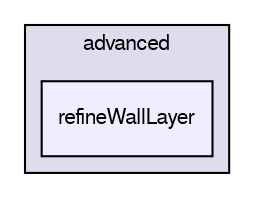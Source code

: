 digraph "applications/utilities/mesh/advanced/refineWallLayer" {
  bgcolor=transparent;
  compound=true
  node [ fontsize="10", fontname="FreeSans"];
  edge [ labelfontsize="10", labelfontname="FreeSans"];
  subgraph clusterdir_33cf184158805ce1a4614f861f9c9f7a {
    graph [ bgcolor="#ddddee", pencolor="black", label="advanced" fontname="FreeSans", fontsize="10", URL="dir_33cf184158805ce1a4614f861f9c9f7a.html"]
  dir_03b656dee637a9d598c82a3e6df3b770 [shape=box, label="refineWallLayer", style="filled", fillcolor="#eeeeff", pencolor="black", URL="dir_03b656dee637a9d598c82a3e6df3b770.html"];
  }
}
